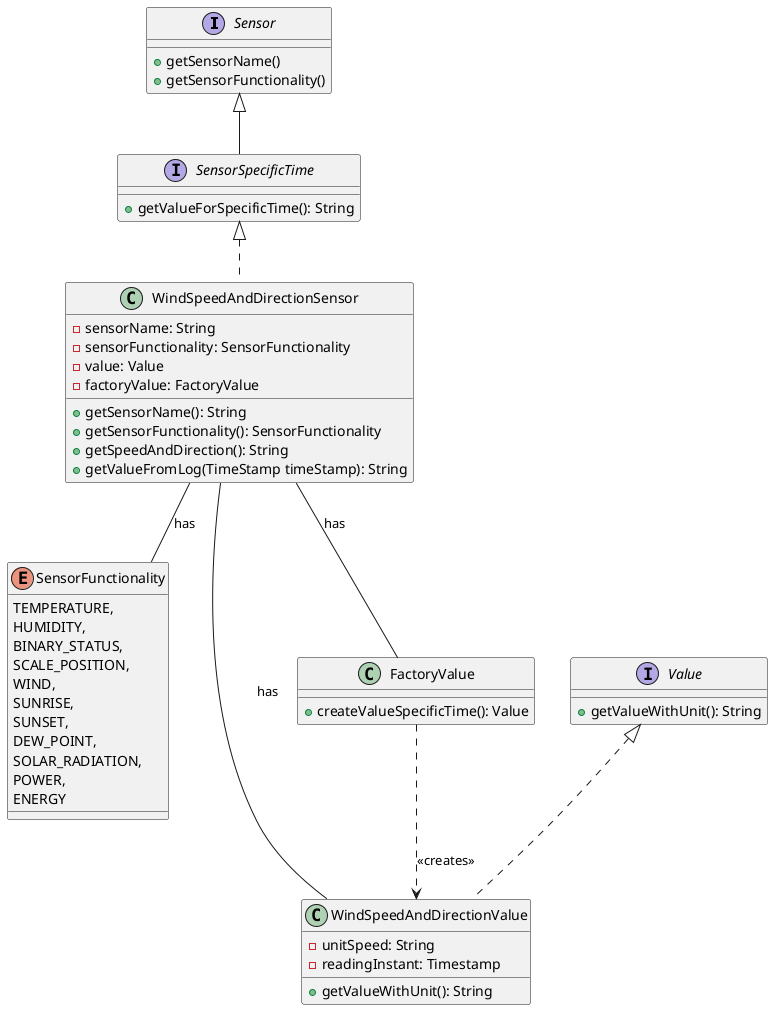 @startuml
interface Sensor {
+getSensorName()
+getSensorFunctionality()
}

class WindSpeedAndDirectionSensor implements SensorSpecificTime{
-sensorName: String
-sensorFunctionality: SensorFunctionality
-value: Value
-factoryValue: FactoryValue
+getSensorName(): String
+getSensorFunctionality(): SensorFunctionality
+getSpeedAndDirection(): String
+getValueFromLog(TimeStamp timeStamp): String
}

enum SensorFunctionality {
    TEMPERATURE,
    HUMIDITY,
    BINARY_STATUS,
    SCALE_POSITION,
    WIND,
    SUNRISE,
    SUNSET,
    DEW_POINT,
    SOLAR_RADIATION,
    POWER,
    ENERGY
}

class WindSpeedAndDirectionValue implements Value{
-unitSpeed: String
- readingInstant: Timestamp
+getValueWithUnit(): String
}

interface Value {
+getValueWithUnit(): String
}

interface SensorSpecificTime extends Sensor {
+getValueForSpecificTime(): String
}

class FactoryValue {
+createValueSpecificTime(): Value
}

WindSpeedAndDirectionSensor -- FactoryValue: has
FactoryValue ..> WindSpeedAndDirectionValue: <<creates>>
WindSpeedAndDirectionSensor -- SensorFunctionality: has
WindSpeedAndDirectionSensor -- WindSpeedAndDirectionValue: has

@enduml